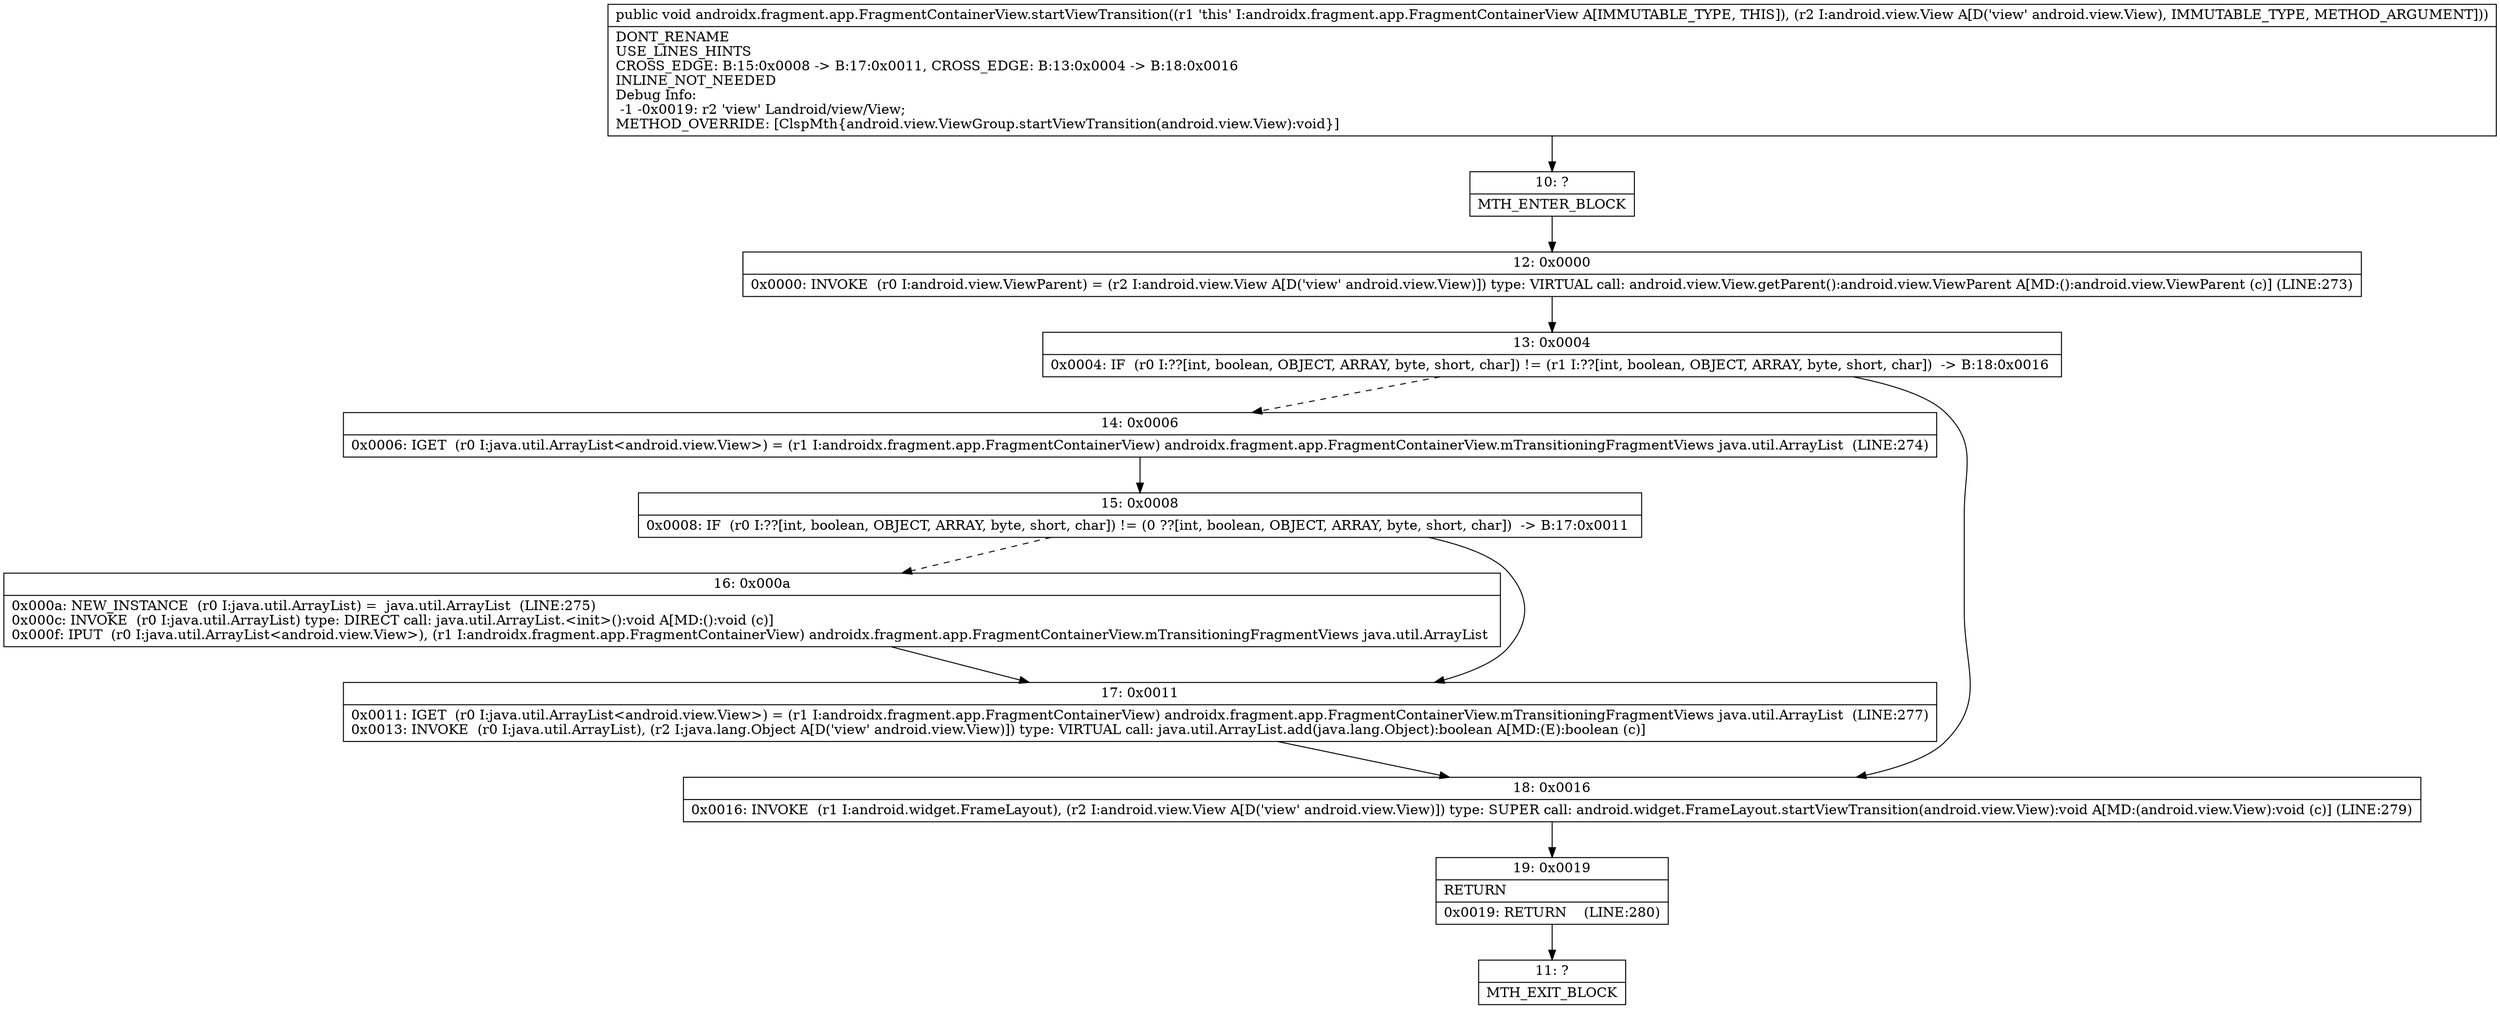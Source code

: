 digraph "CFG forandroidx.fragment.app.FragmentContainerView.startViewTransition(Landroid\/view\/View;)V" {
Node_10 [shape=record,label="{10\:\ ?|MTH_ENTER_BLOCK\l}"];
Node_12 [shape=record,label="{12\:\ 0x0000|0x0000: INVOKE  (r0 I:android.view.ViewParent) = (r2 I:android.view.View A[D('view' android.view.View)]) type: VIRTUAL call: android.view.View.getParent():android.view.ViewParent A[MD:():android.view.ViewParent (c)] (LINE:273)\l}"];
Node_13 [shape=record,label="{13\:\ 0x0004|0x0004: IF  (r0 I:??[int, boolean, OBJECT, ARRAY, byte, short, char]) != (r1 I:??[int, boolean, OBJECT, ARRAY, byte, short, char])  \-\> B:18:0x0016 \l}"];
Node_14 [shape=record,label="{14\:\ 0x0006|0x0006: IGET  (r0 I:java.util.ArrayList\<android.view.View\>) = (r1 I:androidx.fragment.app.FragmentContainerView) androidx.fragment.app.FragmentContainerView.mTransitioningFragmentViews java.util.ArrayList  (LINE:274)\l}"];
Node_15 [shape=record,label="{15\:\ 0x0008|0x0008: IF  (r0 I:??[int, boolean, OBJECT, ARRAY, byte, short, char]) != (0 ??[int, boolean, OBJECT, ARRAY, byte, short, char])  \-\> B:17:0x0011 \l}"];
Node_16 [shape=record,label="{16\:\ 0x000a|0x000a: NEW_INSTANCE  (r0 I:java.util.ArrayList) =  java.util.ArrayList  (LINE:275)\l0x000c: INVOKE  (r0 I:java.util.ArrayList) type: DIRECT call: java.util.ArrayList.\<init\>():void A[MD:():void (c)]\l0x000f: IPUT  (r0 I:java.util.ArrayList\<android.view.View\>), (r1 I:androidx.fragment.app.FragmentContainerView) androidx.fragment.app.FragmentContainerView.mTransitioningFragmentViews java.util.ArrayList \l}"];
Node_17 [shape=record,label="{17\:\ 0x0011|0x0011: IGET  (r0 I:java.util.ArrayList\<android.view.View\>) = (r1 I:androidx.fragment.app.FragmentContainerView) androidx.fragment.app.FragmentContainerView.mTransitioningFragmentViews java.util.ArrayList  (LINE:277)\l0x0013: INVOKE  (r0 I:java.util.ArrayList), (r2 I:java.lang.Object A[D('view' android.view.View)]) type: VIRTUAL call: java.util.ArrayList.add(java.lang.Object):boolean A[MD:(E):boolean (c)]\l}"];
Node_18 [shape=record,label="{18\:\ 0x0016|0x0016: INVOKE  (r1 I:android.widget.FrameLayout), (r2 I:android.view.View A[D('view' android.view.View)]) type: SUPER call: android.widget.FrameLayout.startViewTransition(android.view.View):void A[MD:(android.view.View):void (c)] (LINE:279)\l}"];
Node_19 [shape=record,label="{19\:\ 0x0019|RETURN\l|0x0019: RETURN    (LINE:280)\l}"];
Node_11 [shape=record,label="{11\:\ ?|MTH_EXIT_BLOCK\l}"];
MethodNode[shape=record,label="{public void androidx.fragment.app.FragmentContainerView.startViewTransition((r1 'this' I:androidx.fragment.app.FragmentContainerView A[IMMUTABLE_TYPE, THIS]), (r2 I:android.view.View A[D('view' android.view.View), IMMUTABLE_TYPE, METHOD_ARGUMENT]))  | DONT_RENAME\lUSE_LINES_HINTS\lCROSS_EDGE: B:15:0x0008 \-\> B:17:0x0011, CROSS_EDGE: B:13:0x0004 \-\> B:18:0x0016\lINLINE_NOT_NEEDED\lDebug Info:\l  \-1 \-0x0019: r2 'view' Landroid\/view\/View;\lMETHOD_OVERRIDE: [ClspMth\{android.view.ViewGroup.startViewTransition(android.view.View):void\}]\l}"];
MethodNode -> Node_10;Node_10 -> Node_12;
Node_12 -> Node_13;
Node_13 -> Node_14[style=dashed];
Node_13 -> Node_18;
Node_14 -> Node_15;
Node_15 -> Node_16[style=dashed];
Node_15 -> Node_17;
Node_16 -> Node_17;
Node_17 -> Node_18;
Node_18 -> Node_19;
Node_19 -> Node_11;
}


